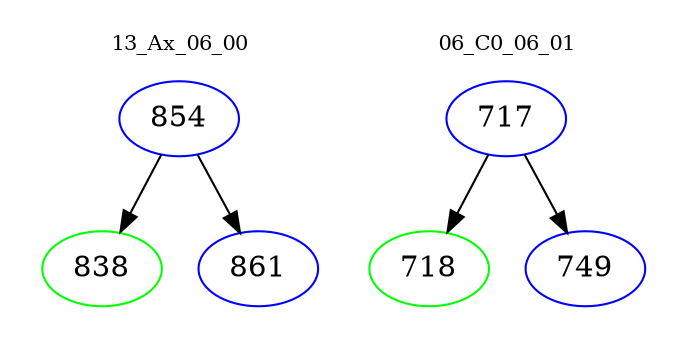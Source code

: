 digraph{
subgraph cluster_0 {
color = white
label = "13_Ax_06_00";
fontsize=10;
T0_854 [label="854", color="blue"]
T0_854 -> T0_838 [color="black"]
T0_838 [label="838", color="green"]
T0_854 -> T0_861 [color="black"]
T0_861 [label="861", color="blue"]
}
subgraph cluster_1 {
color = white
label = "06_C0_06_01";
fontsize=10;
T1_717 [label="717", color="blue"]
T1_717 -> T1_718 [color="black"]
T1_718 [label="718", color="green"]
T1_717 -> T1_749 [color="black"]
T1_749 [label="749", color="blue"]
}
}

